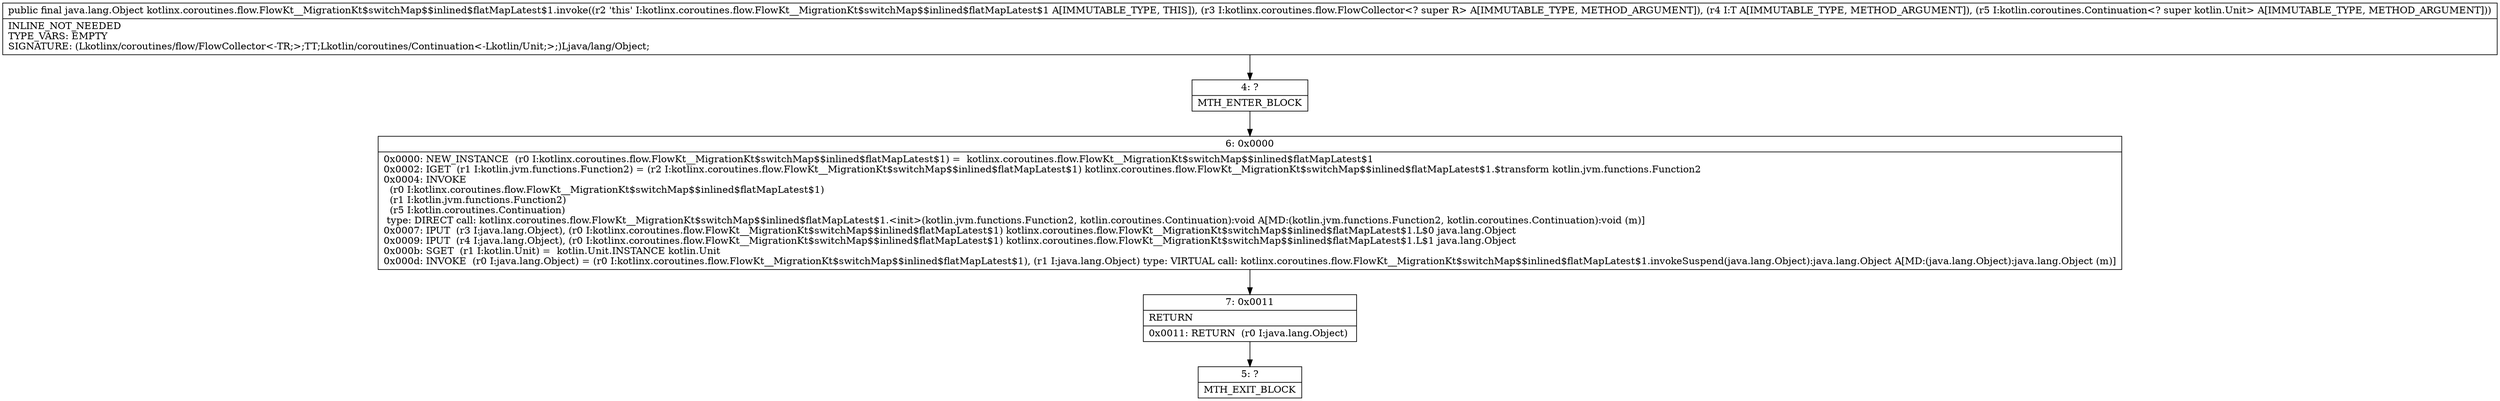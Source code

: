 digraph "CFG forkotlinx.coroutines.flow.FlowKt__MigrationKt$switchMap$$inlined$flatMapLatest$1.invoke(Lkotlinx\/coroutines\/flow\/FlowCollector;Ljava\/lang\/Object;Lkotlin\/coroutines\/Continuation;)Ljava\/lang\/Object;" {
Node_4 [shape=record,label="{4\:\ ?|MTH_ENTER_BLOCK\l}"];
Node_6 [shape=record,label="{6\:\ 0x0000|0x0000: NEW_INSTANCE  (r0 I:kotlinx.coroutines.flow.FlowKt__MigrationKt$switchMap$$inlined$flatMapLatest$1) =  kotlinx.coroutines.flow.FlowKt__MigrationKt$switchMap$$inlined$flatMapLatest$1 \l0x0002: IGET  (r1 I:kotlin.jvm.functions.Function2) = (r2 I:kotlinx.coroutines.flow.FlowKt__MigrationKt$switchMap$$inlined$flatMapLatest$1) kotlinx.coroutines.flow.FlowKt__MigrationKt$switchMap$$inlined$flatMapLatest$1.$transform kotlin.jvm.functions.Function2 \l0x0004: INVOKE  \l  (r0 I:kotlinx.coroutines.flow.FlowKt__MigrationKt$switchMap$$inlined$flatMapLatest$1)\l  (r1 I:kotlin.jvm.functions.Function2)\l  (r5 I:kotlin.coroutines.Continuation)\l type: DIRECT call: kotlinx.coroutines.flow.FlowKt__MigrationKt$switchMap$$inlined$flatMapLatest$1.\<init\>(kotlin.jvm.functions.Function2, kotlin.coroutines.Continuation):void A[MD:(kotlin.jvm.functions.Function2, kotlin.coroutines.Continuation):void (m)]\l0x0007: IPUT  (r3 I:java.lang.Object), (r0 I:kotlinx.coroutines.flow.FlowKt__MigrationKt$switchMap$$inlined$flatMapLatest$1) kotlinx.coroutines.flow.FlowKt__MigrationKt$switchMap$$inlined$flatMapLatest$1.L$0 java.lang.Object \l0x0009: IPUT  (r4 I:java.lang.Object), (r0 I:kotlinx.coroutines.flow.FlowKt__MigrationKt$switchMap$$inlined$flatMapLatest$1) kotlinx.coroutines.flow.FlowKt__MigrationKt$switchMap$$inlined$flatMapLatest$1.L$1 java.lang.Object \l0x000b: SGET  (r1 I:kotlin.Unit) =  kotlin.Unit.INSTANCE kotlin.Unit \l0x000d: INVOKE  (r0 I:java.lang.Object) = (r0 I:kotlinx.coroutines.flow.FlowKt__MigrationKt$switchMap$$inlined$flatMapLatest$1), (r1 I:java.lang.Object) type: VIRTUAL call: kotlinx.coroutines.flow.FlowKt__MigrationKt$switchMap$$inlined$flatMapLatest$1.invokeSuspend(java.lang.Object):java.lang.Object A[MD:(java.lang.Object):java.lang.Object (m)]\l}"];
Node_7 [shape=record,label="{7\:\ 0x0011|RETURN\l|0x0011: RETURN  (r0 I:java.lang.Object) \l}"];
Node_5 [shape=record,label="{5\:\ ?|MTH_EXIT_BLOCK\l}"];
MethodNode[shape=record,label="{public final java.lang.Object kotlinx.coroutines.flow.FlowKt__MigrationKt$switchMap$$inlined$flatMapLatest$1.invoke((r2 'this' I:kotlinx.coroutines.flow.FlowKt__MigrationKt$switchMap$$inlined$flatMapLatest$1 A[IMMUTABLE_TYPE, THIS]), (r3 I:kotlinx.coroutines.flow.FlowCollector\<? super R\> A[IMMUTABLE_TYPE, METHOD_ARGUMENT]), (r4 I:T A[IMMUTABLE_TYPE, METHOD_ARGUMENT]), (r5 I:kotlin.coroutines.Continuation\<? super kotlin.Unit\> A[IMMUTABLE_TYPE, METHOD_ARGUMENT]))  | INLINE_NOT_NEEDED\lTYPE_VARS: EMPTY\lSIGNATURE: (Lkotlinx\/coroutines\/flow\/FlowCollector\<\-TR;\>;TT;Lkotlin\/coroutines\/Continuation\<\-Lkotlin\/Unit;\>;)Ljava\/lang\/Object;\l}"];
MethodNode -> Node_4;Node_4 -> Node_6;
Node_6 -> Node_7;
Node_7 -> Node_5;
}

